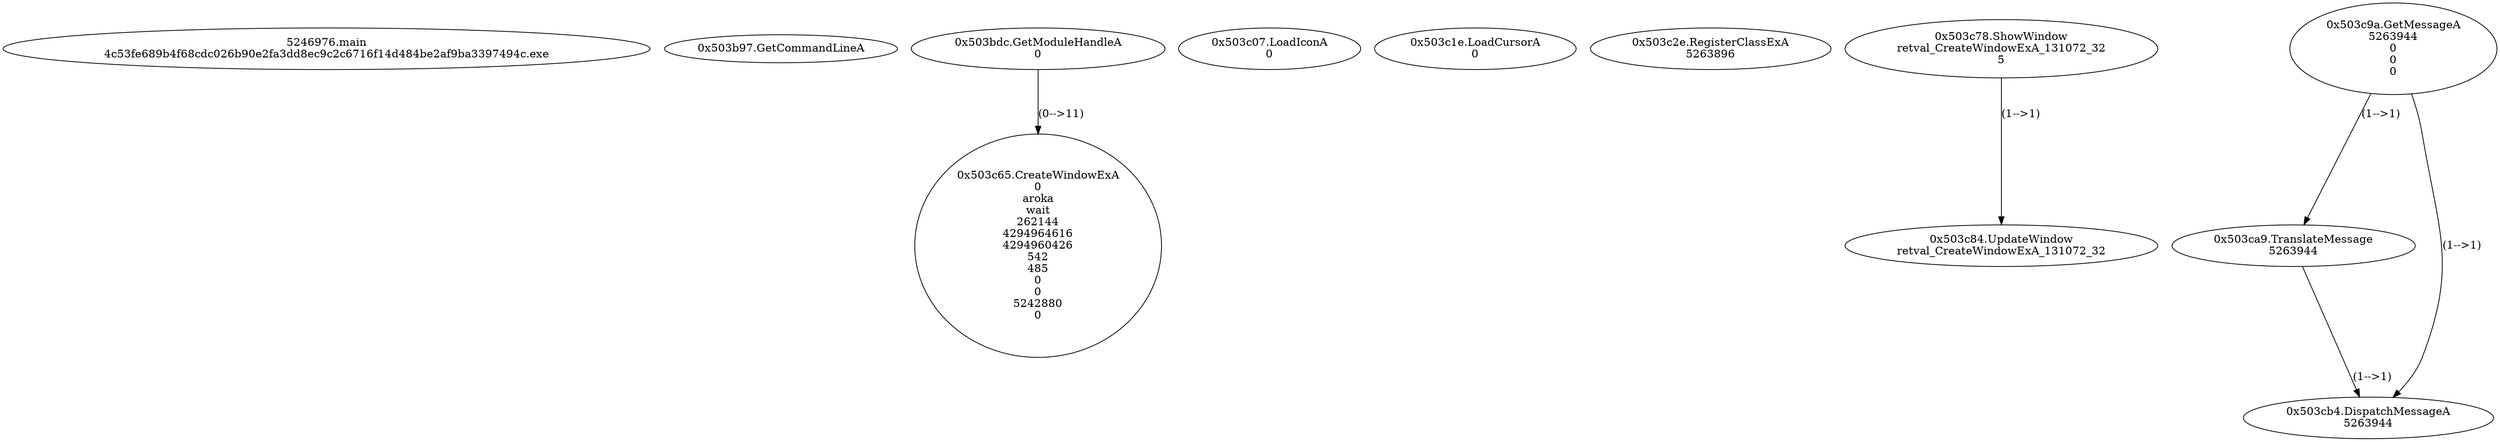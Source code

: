 // Global SCDG with merge call
digraph {
	0 [label="5246976.main
4c53fe689b4f68cdc026b90e2fa3dd8ec9c2c6716f14d484be2af9ba3397494c.exe"]
	1 [label="0x503b97.GetCommandLineA
"]
	2 [label="0x503bdc.GetModuleHandleA
0"]
	3 [label="0x503c07.LoadIconA
0
"]
	4 [label="0x503c1e.LoadCursorA
0
"]
	5 [label="0x503c2e.RegisterClassExA
5263896"]
	6 [label="0x503c65.CreateWindowExA
0
aroka
wait
262144
4294964616
4294960426
542
485
0
0
5242880
0"]
	2 -> 6 [label="(0-->11)"]
	7 [label="0x503c78.ShowWindow
retval_CreateWindowExA_131072_32
5"]
	8 [label="0x503c84.UpdateWindow
retval_CreateWindowExA_131072_32"]
	7 -> 8 [label="(1-->1)"]
	9 [label="0x503c9a.GetMessageA
5263944
0
0
0"]
	10 [label="0x503ca9.TranslateMessage
5263944"]
	9 -> 10 [label="(1-->1)"]
	11 [label="0x503cb4.DispatchMessageA
5263944"]
	9 -> 11 [label="(1-->1)"]
	10 -> 11 [label="(1-->1)"]
}
